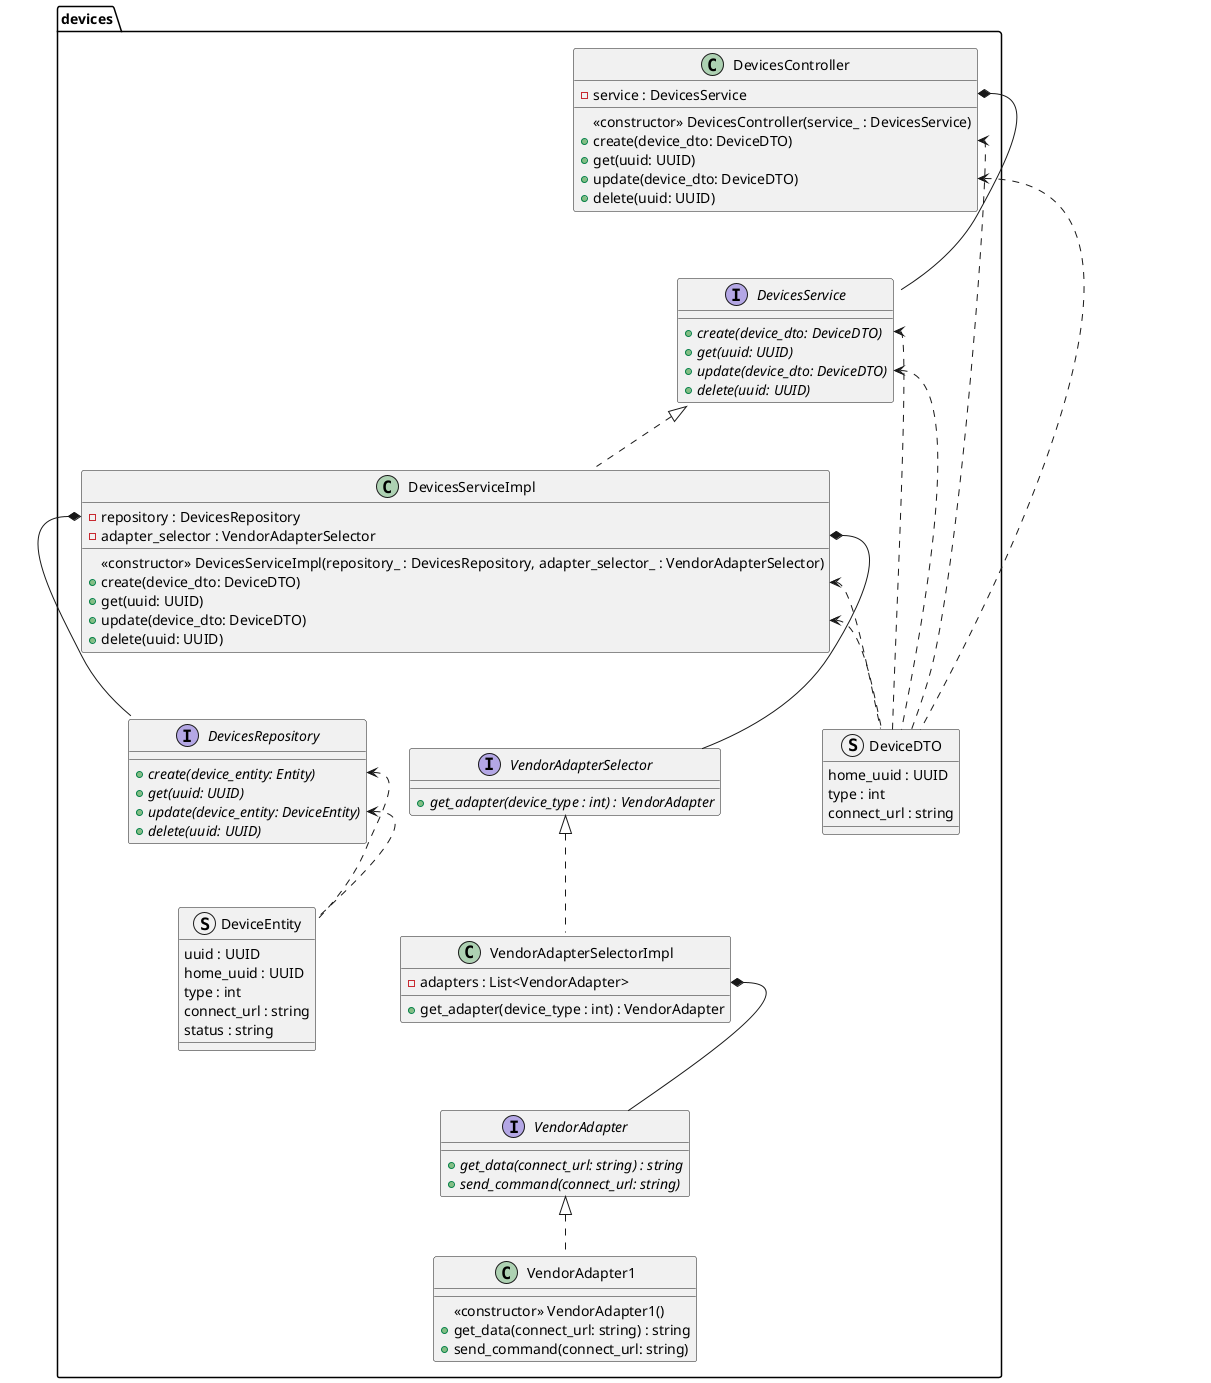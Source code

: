 ﻿@startuml

package "devices" {
    class DevicesController {
        - service : DevicesService
        <<constructor>> DevicesController(service_ : DevicesService)
        + create(device_dto: DeviceDTO)
        + get(uuid: UUID)
        + update(device_dto: DeviceDTO)
        + delete(uuid: UUID)
    }

    interface DevicesService {
        + {abstract} create(device_dto: DeviceDTO)
        + {abstract} get(uuid: UUID)
        + {abstract} update(device_dto: DeviceDTO)
        + {abstract} delete(uuid: UUID)
    }
    class DevicesServiceImpl implements DevicesService {
        - repository : DevicesRepository
        - adapter_selector : VendorAdapterSelector
        <<constructor>> DevicesServiceImpl(repository_ : DevicesRepository, adapter_selector_ : VendorAdapterSelector)
        + create(device_dto: DeviceDTO)
        + get(uuid: UUID)
        + update(device_dto: DeviceDTO)
        + delete(uuid: UUID)
    }

    interface DevicesRepository {
        + {abstract} create(device_entity: Entity)
        + {abstract} get(uuid: UUID)
        + {abstract} update(device_entity: DeviceEntity)
        + {abstract} delete(uuid: UUID)
    }

    interface VendorAdapterSelector {
        + {abstract} get_adapter(device_type : int) : VendorAdapter
    }

    class VendorAdapterSelectorImpl implements VendorAdapterSelector {
        - adapters : List<VendorAdapter>
        + get_adapter(device_type : int) : VendorAdapter
    }

    interface VendorAdapter {
        + {abstract} get_data(connect_url: string) : string
        + {abstract} send_command(connect_url: string)
    }
    class VendorAdapter1 implements VendorAdapter {
        <<constructor>> VendorAdapter1()
        + get_data(connect_url: string) : string
        + send_command(connect_url: string)
    }

    struct DeviceDTO {
        home_uuid : UUID
        type : int
        connect_url : string
    }

    struct DeviceEntity {
        uuid : UUID
        home_uuid : UUID
        type : int
        connect_url : string
        status : string
    }

    DevicesController::service *-- DevicesService
    DevicesController::create <.. DeviceDTO
    DevicesController::update <.. DeviceDTO
    DevicesService::create <.. DeviceDTO
    DevicesService::update <.. DeviceDTO
    DevicesServiceImpl::create <.. DeviceDTO
    DevicesServiceImpl::update <.. DeviceDTO
    DevicesServiceImpl::repository *-- DevicesRepository
    DevicesServiceImpl::adapter_selector *-- VendorAdapterSelector
    VendorAdapterSelectorImpl::adapters  *-- VendorAdapter
    DevicesRepository::create <.. DeviceEntity
    DevicesRepository::update <.. DeviceEntity
}

@enduml
